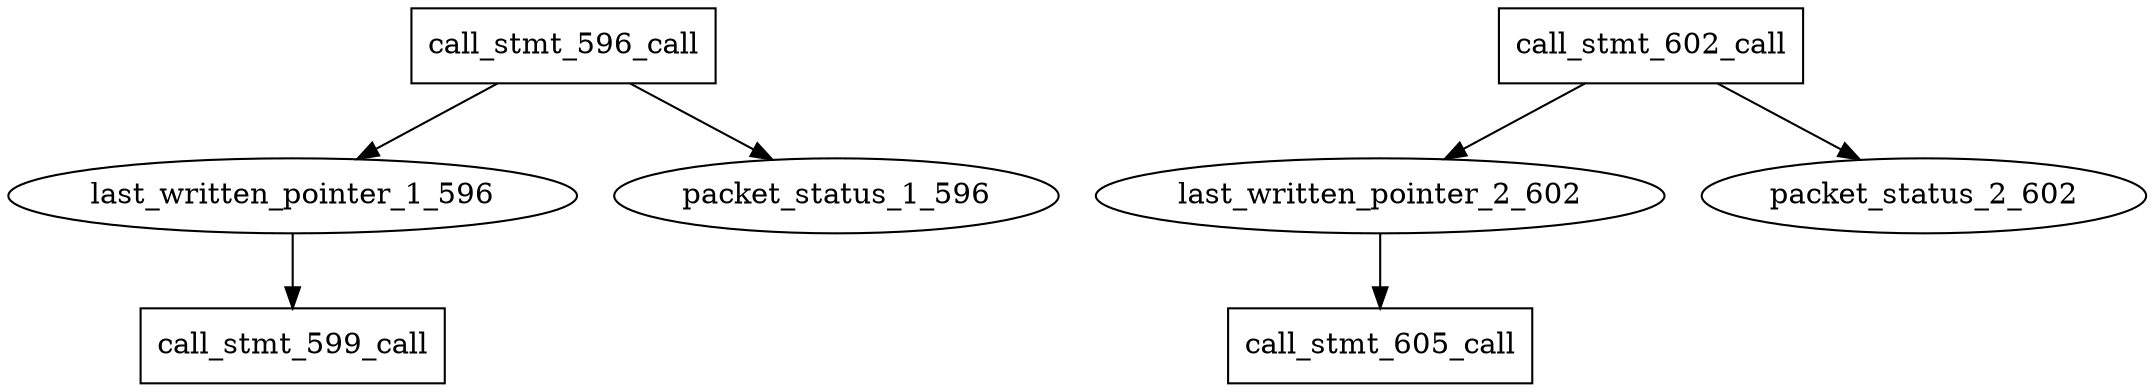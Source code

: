 digraph data_path {
  last_written_pointer_1_596 [shape=ellipse];
  last_written_pointer_2_602 [shape=ellipse];
  packet_status_1_596 [shape=ellipse];
  packet_status_2_602 [shape=ellipse];
  call_stmt_596_call [shape=rectangle];
call_stmt_596_call -> last_written_pointer_1_596;
call_stmt_596_call -> packet_status_1_596;
  call_stmt_599_call [shape=rectangle];
last_written_pointer_1_596  -> call_stmt_599_call;
  call_stmt_602_call [shape=rectangle];
call_stmt_602_call -> last_written_pointer_2_602;
call_stmt_602_call -> packet_status_2_602;
  call_stmt_605_call [shape=rectangle];
last_written_pointer_2_602  -> call_stmt_605_call;
}
